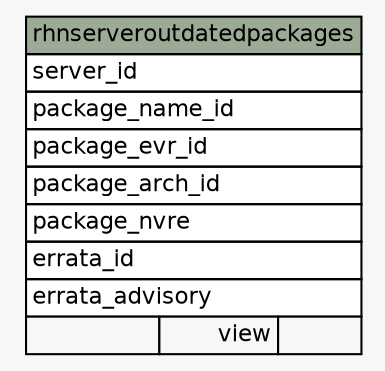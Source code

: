 // dot 2.26.0 on Linux 2.6.32-504.el6.x86_64
// SchemaSpy rev 590
digraph "rhnserveroutdatedpackages" {
  graph [
    rankdir="RL"
    bgcolor="#f7f7f7"
    nodesep="0.18"
    ranksep="0.46"
    fontname="Helvetica"
    fontsize="11"
  ];
  node [
    fontname="Helvetica"
    fontsize="11"
    shape="plaintext"
  ];
  edge [
    arrowsize="0.8"
  ];
  "rhnserveroutdatedpackages" [
    label=<
    <TABLE BORDER="0" CELLBORDER="1" CELLSPACING="0" BGCOLOR="#ffffff">
      <TR><TD COLSPAN="3" BGCOLOR="#9bab96" ALIGN="CENTER">rhnserveroutdatedpackages</TD></TR>
      <TR><TD PORT="server_id" COLSPAN="3" ALIGN="LEFT">server_id</TD></TR>
      <TR><TD PORT="package_name_id" COLSPAN="3" ALIGN="LEFT">package_name_id</TD></TR>
      <TR><TD PORT="package_evr_id" COLSPAN="3" ALIGN="LEFT">package_evr_id</TD></TR>
      <TR><TD PORT="package_arch_id" COLSPAN="3" ALIGN="LEFT">package_arch_id</TD></TR>
      <TR><TD PORT="package_nvre" COLSPAN="3" ALIGN="LEFT">package_nvre</TD></TR>
      <TR><TD PORT="errata_id" COLSPAN="3" ALIGN="LEFT">errata_id</TD></TR>
      <TR><TD PORT="errata_advisory" COLSPAN="3" ALIGN="LEFT">errata_advisory</TD></TR>
      <TR><TD ALIGN="LEFT" BGCOLOR="#f7f7f7">  </TD><TD ALIGN="RIGHT" BGCOLOR="#f7f7f7">view</TD><TD ALIGN="RIGHT" BGCOLOR="#f7f7f7">  </TD></TR>
    </TABLE>>
    URL="tables/rhnserveroutdatedpackages.html"
    tooltip="rhnserveroutdatedpackages"
  ];
}
